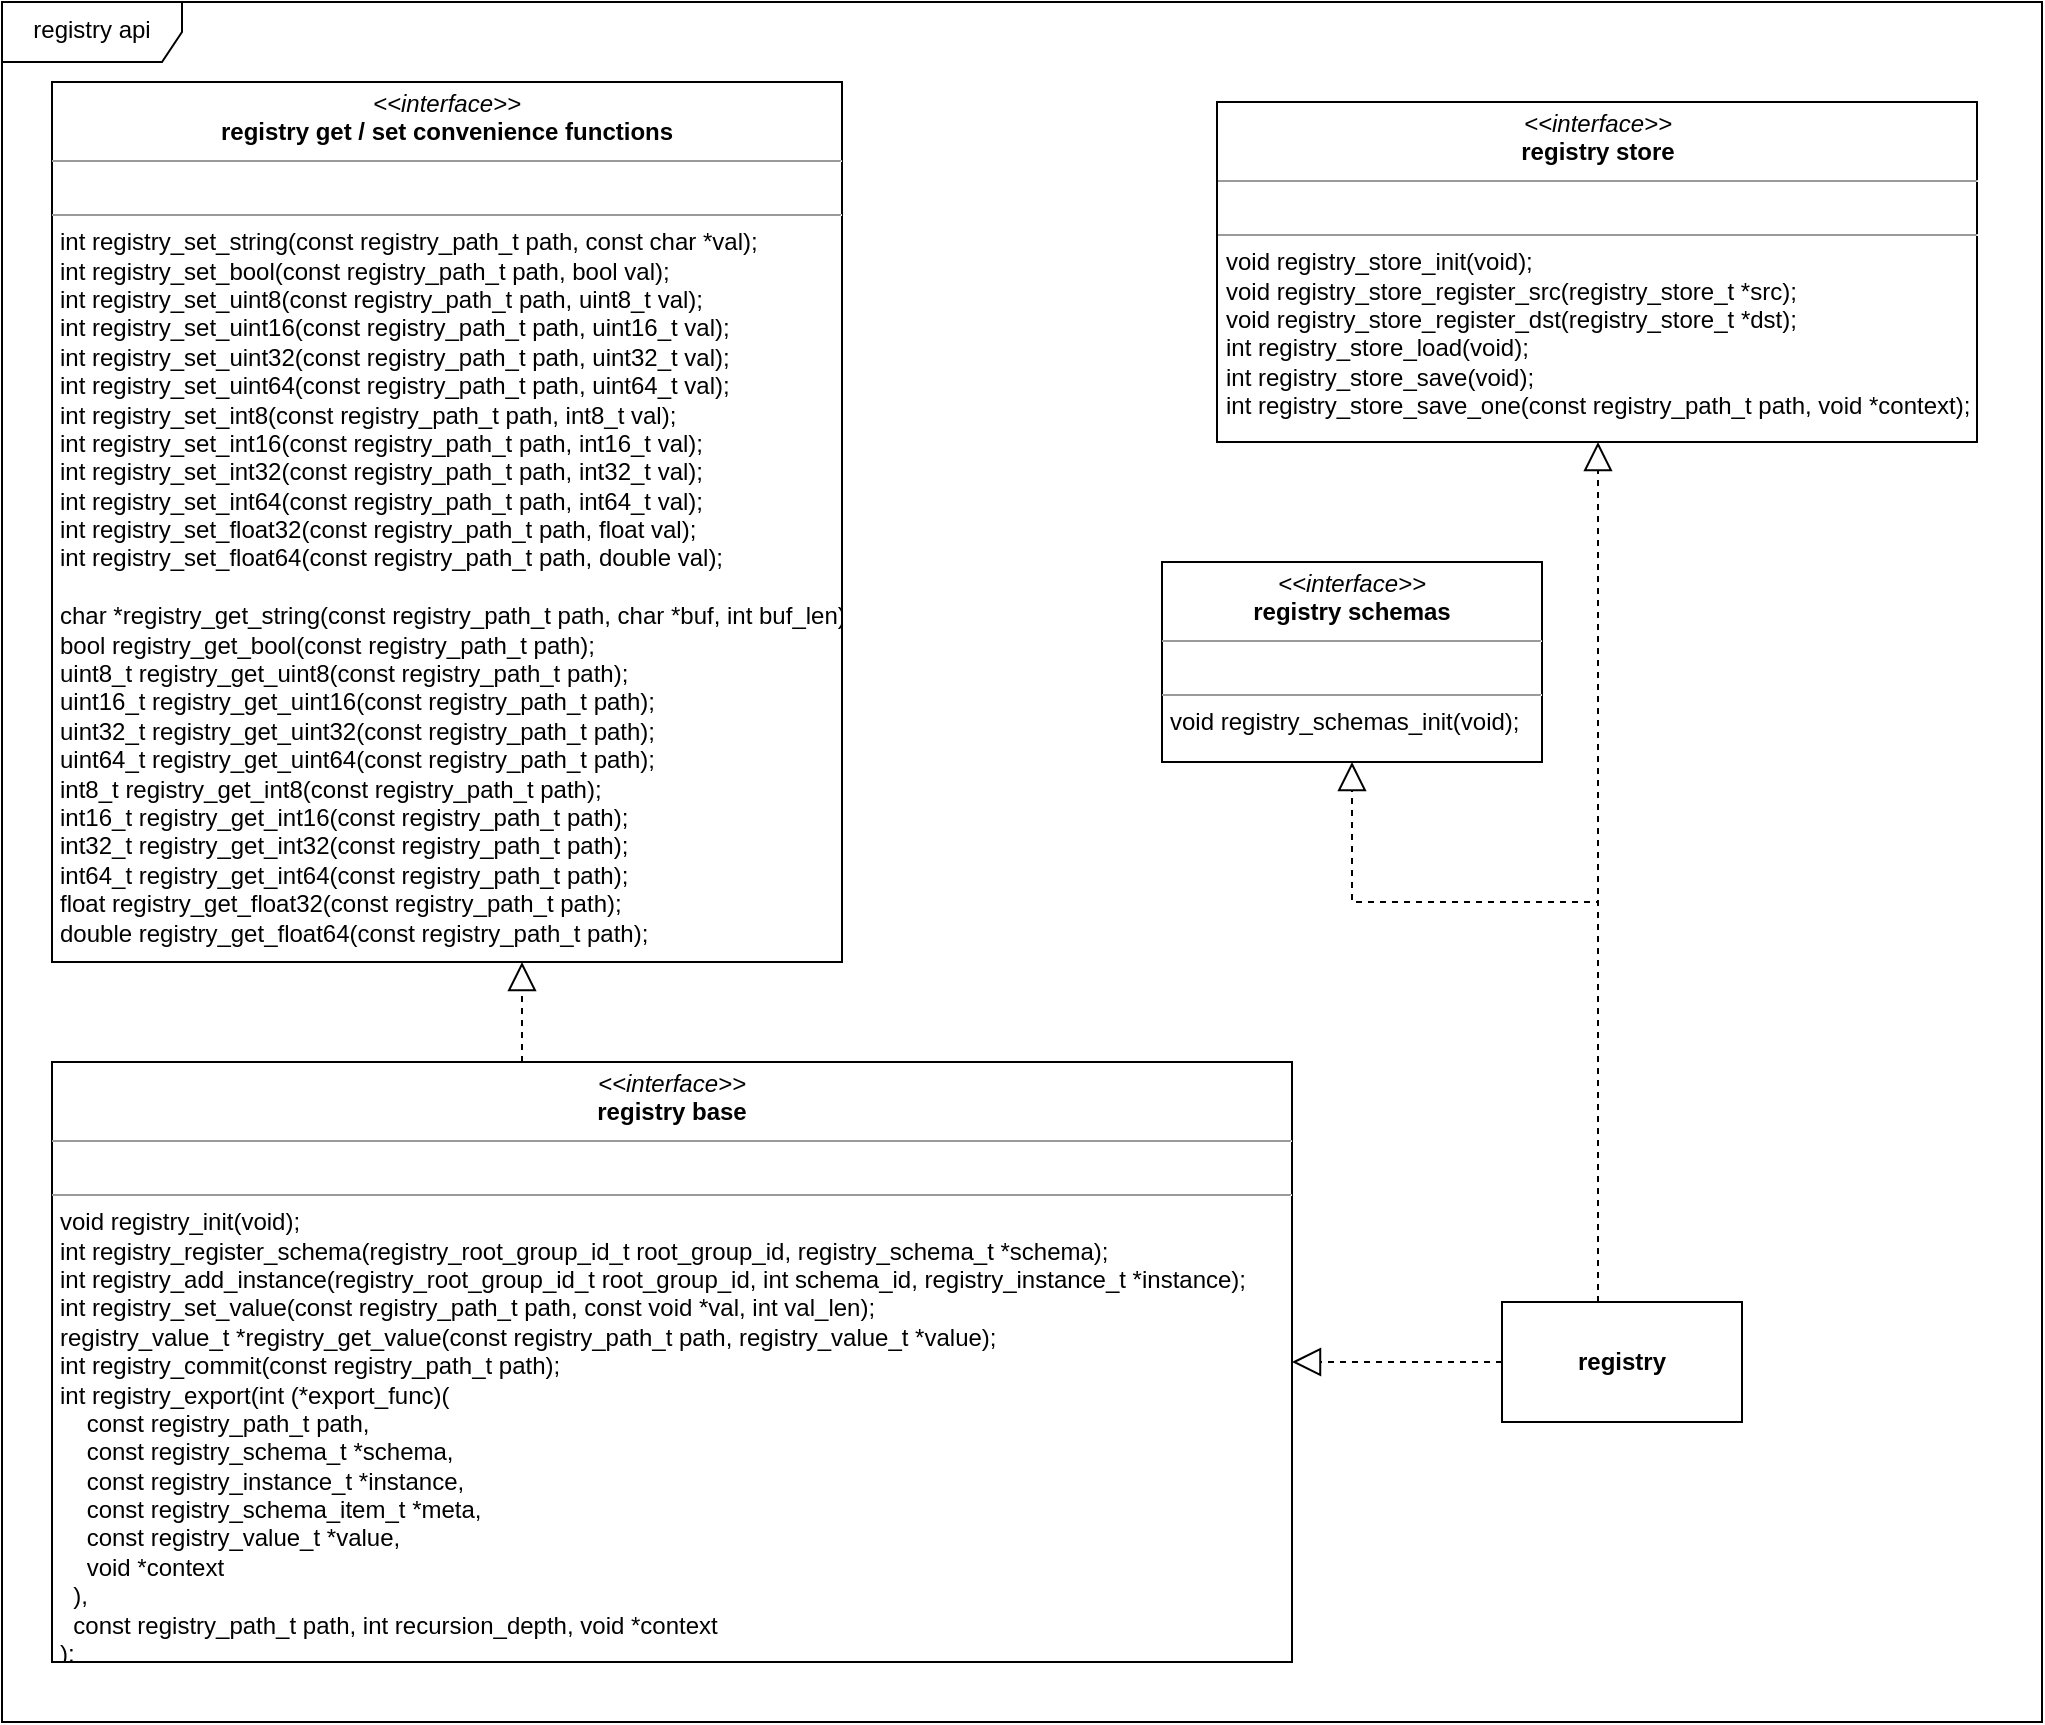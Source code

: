 <mxfile>
    <diagram id="fjN8D4Odn0497USpxgly" name="Page-1">
        <mxGraphModel dx="1300" dy="2030" grid="1" gridSize="10" guides="1" tooltips="1" connect="1" arrows="1" fold="1" page="1" pageScale="1" pageWidth="1169" pageHeight="827" background="#FFFFFF" math="0" shadow="0">
            <root>
                <mxCell id="0"/>
                <mxCell id="1" parent="0"/>
                <mxCell id="161" value="registry api" style="shape=umlFrame;whiteSpace=wrap;html=1;verticalAlign=top;width=90;height=30;swimlaneFillColor=#ffffff;" parent="1" vertex="1">
                    <mxGeometry x="20" y="-800" width="1020" height="860" as="geometry"/>
                </mxCell>
                <mxCell id="113" value="&lt;p style=&quot;margin: 0px ; margin-top: 4px ; text-align: center&quot;&gt;&lt;i&gt;&amp;lt;&amp;lt;interface&amp;gt;&amp;gt;&lt;/i&gt;&lt;br&gt;&lt;b&gt;registry base&lt;/b&gt;&lt;br&gt;&lt;/p&gt;&lt;hr size=&quot;1&quot;&gt;&lt;p style=&quot;margin: 0px ; margin-left: 4px&quot;&gt;&lt;br&gt;&lt;/p&gt;&lt;hr size=&quot;1&quot;&gt;&lt;p style=&quot;margin: 0px ; margin-left: 4px&quot;&gt;void registry_init(void);&lt;/p&gt;&lt;p style=&quot;margin: 0px ; margin-left: 4px&quot;&gt;int registry_register_schema(registry_root_group_id_t root_group_id, registry_schema_t *schema);&lt;/p&gt;&lt;p style=&quot;margin: 0px ; margin-left: 4px&quot;&gt;int registry_add_instance(registry_root_group_id_t root_group_id, int schema_id, registry_instance_t *instance);&lt;/p&gt;&lt;p style=&quot;margin: 0px ; margin-left: 4px&quot;&gt;int registry_set_value(const registry_path_t path, const void *val, int val_len);&lt;/p&gt;&lt;p style=&quot;margin: 0px ; margin-left: 4px&quot;&gt;registry_value_t *registry_get_value(const registry_path_t path, registry_value_t *value);&lt;/p&gt;&lt;p style=&quot;margin: 0px ; margin-left: 4px&quot;&gt;int registry_commit(const registry_path_t path);&lt;/p&gt;&lt;p style=&quot;margin: 0px ; margin-left: 4px&quot;&gt;int registry_export(int (*export_func)(&lt;/p&gt;&lt;p style=&quot;margin: 0px ; margin-left: 4px&quot;&gt;&amp;nbsp; &amp;nbsp; const registry_path_t path,&lt;/p&gt;&lt;p style=&quot;margin: 0px ; margin-left: 4px&quot;&gt;&amp;nbsp; &amp;nbsp; const registry_schema_t *schema,&lt;/p&gt;&lt;p style=&quot;margin: 0px ; margin-left: 4px&quot;&gt;&amp;nbsp; &amp;nbsp; const registry_instance_t *instance,&lt;/p&gt;&lt;p style=&quot;margin: 0px ; margin-left: 4px&quot;&gt;&amp;nbsp; &amp;nbsp; const registry_schema_item_t *meta,&lt;/p&gt;&lt;p style=&quot;margin: 0px ; margin-left: 4px&quot;&gt;&amp;nbsp; &amp;nbsp; const registry_value_t *value,&lt;/p&gt;&lt;p style=&quot;margin: 0px ; margin-left: 4px&quot;&gt;&amp;nbsp; &amp;nbsp; void *context&lt;/p&gt;&lt;p style=&quot;margin: 0px ; margin-left: 4px&quot;&gt;&amp;nbsp; ),&lt;/p&gt;&lt;p style=&quot;margin: 0px ; margin-left: 4px&quot;&gt;&amp;nbsp; const registry_path_t path, int recursion_depth, void *context&lt;/p&gt;&lt;p style=&quot;margin: 0px ; margin-left: 4px&quot;&gt;);&lt;/p&gt;" style="verticalAlign=top;align=left;overflow=fill;fontSize=12;fontFamily=Helvetica;html=1;" parent="1" vertex="1">
                    <mxGeometry x="45" y="-270" width="620" height="300" as="geometry"/>
                </mxCell>
                <mxCell id="117" value="&lt;p style=&quot;margin: 0px ; margin-top: 4px ; text-align: center&quot;&gt;&lt;i&gt;&amp;lt;&amp;lt;interface&amp;gt;&amp;gt;&lt;/i&gt;&lt;br&gt;&lt;b&gt;registry store&lt;/b&gt;&lt;br&gt;&lt;/p&gt;&lt;hr size=&quot;1&quot;&gt;&lt;p style=&quot;margin: 0px ; margin-left: 4px&quot;&gt;&lt;br&gt;&lt;/p&gt;&lt;hr size=&quot;1&quot;&gt;&lt;p style=&quot;margin: 0px ; margin-left: 4px&quot;&gt;void registry_store_init(void);&lt;/p&gt;&lt;p style=&quot;margin: 0px ; margin-left: 4px&quot;&gt;void registry_store_register_src(registry_store_t *src);&lt;/p&gt;&lt;p style=&quot;margin: 0px ; margin-left: 4px&quot;&gt;void registry_store_register_dst(registry_store_t *dst);&lt;/p&gt;&lt;p style=&quot;margin: 0px ; margin-left: 4px&quot;&gt;int registry_store_load(void);&lt;/p&gt;&lt;p style=&quot;margin: 0px ; margin-left: 4px&quot;&gt;int registry_store_save(void);&lt;/p&gt;&lt;p style=&quot;margin: 0px ; margin-left: 4px&quot;&gt;int registry_store_save_one(const registry_path_t path, void *context);&lt;/p&gt;" style="verticalAlign=top;align=left;overflow=fill;fontSize=12;fontFamily=Helvetica;html=1;" parent="1" vertex="1">
                    <mxGeometry x="627.5" y="-750" width="380" height="170" as="geometry"/>
                </mxCell>
                <mxCell id="162" value="&lt;b&gt;registry&lt;/b&gt;" style="rounded=0;whiteSpace=wrap;html=1;" parent="1" vertex="1">
                    <mxGeometry x="770" y="-150" width="120" height="60" as="geometry"/>
                </mxCell>
                <mxCell id="163" value="" style="endArrow=block;dashed=1;endFill=0;endSize=12;html=1;edgeStyle=orthogonalEdgeStyle;rounded=0;" parent="1" source="162" target="113" edge="1">
                    <mxGeometry width="160" relative="1" as="geometry">
                        <mxPoint x="480" y="-400" as="sourcePoint"/>
                        <mxPoint x="730" y="-89.909" as="targetPoint"/>
                    </mxGeometry>
                </mxCell>
                <mxCell id="164" value="" style="endArrow=block;dashed=1;endFill=0;endSize=12;html=1;edgeStyle=orthogonalEdgeStyle;rounded=0;" parent="1" source="162" target="117" edge="1">
                    <mxGeometry width="160" relative="1" as="geometry">
                        <mxPoint x="580" y="-340" as="sourcePoint"/>
                        <mxPoint x="405" y="-520" as="targetPoint"/>
                        <Array as="points">
                            <mxPoint x="818" y="-280"/>
                            <mxPoint x="818" y="-280"/>
                        </Array>
                    </mxGeometry>
                </mxCell>
                <mxCell id="165" value="&lt;p style=&quot;margin: 0px ; margin-top: 4px ; text-align: center&quot;&gt;&lt;i&gt;&amp;lt;&amp;lt;interface&amp;gt;&amp;gt;&lt;/i&gt;&lt;br&gt;&lt;b&gt;registry get / set convenience functions&lt;/b&gt;&lt;br&gt;&lt;/p&gt;&lt;hr size=&quot;1&quot;&gt;&lt;p style=&quot;margin: 0px ; margin-left: 4px&quot;&gt;&lt;br&gt;&lt;/p&gt;&lt;hr size=&quot;1&quot;&gt;&lt;p style=&quot;margin: 0px 0px 0px 4px&quot;&gt;&lt;span&gt;int registry_set_string(const registry_path_t path, const char *val);&lt;/span&gt;&lt;br&gt;&lt;/p&gt;&lt;p style=&quot;margin: 0px 0px 0px 4px&quot;&gt;int registry_set_bool(const registry_path_t path, bool val);&lt;/p&gt;&lt;p style=&quot;margin: 0px 0px 0px 4px&quot;&gt;int registry_set_uint8(const registry_path_t path, uint8_t val);&lt;/p&gt;&lt;p style=&quot;margin: 0px 0px 0px 4px&quot;&gt;int registry_set_uint16(const registry_path_t path, uint16_t val);&lt;/p&gt;&lt;p style=&quot;margin: 0px 0px 0px 4px&quot;&gt;int registry_set_uint32(const registry_path_t path, uint32_t val);&lt;/p&gt;&lt;p style=&quot;margin: 0px 0px 0px 4px&quot;&gt;int registry_set_uint64(const registry_path_t path, uint64_t val);&lt;/p&gt;&lt;p style=&quot;margin: 0px 0px 0px 4px&quot;&gt;int registry_set_int8(const registry_path_t path, int8_t val);&lt;/p&gt;&lt;p style=&quot;margin: 0px 0px 0px 4px&quot;&gt;int registry_set_int16(const registry_path_t path, int16_t val);&lt;/p&gt;&lt;p style=&quot;margin: 0px 0px 0px 4px&quot;&gt;int registry_set_int32(const registry_path_t path, int32_t val);&lt;/p&gt;&lt;p style=&quot;margin: 0px 0px 0px 4px&quot;&gt;int registry_set_int64(const registry_path_t path, int64_t val);&lt;/p&gt;&lt;p style=&quot;margin: 0px 0px 0px 4px&quot;&gt;int registry_set_float32(const registry_path_t path, float val);&lt;/p&gt;&lt;p style=&quot;margin: 0px 0px 0px 4px&quot;&gt;int registry_set_float64(const registry_path_t path, double val);&lt;/p&gt;&lt;p style=&quot;margin: 0px 0px 0px 4px&quot;&gt;&lt;br&gt;&lt;/p&gt;&lt;p style=&quot;margin: 0px ; margin-left: 4px&quot;&gt;char *registry_get_string(const registry_path_t path, char *buf, int buf_len);&lt;/p&gt;&lt;p style=&quot;margin: 0px ; margin-left: 4px&quot;&gt;bool registry_get_bool(const registry_path_t path);&lt;/p&gt;&lt;p style=&quot;margin: 0px ; margin-left: 4px&quot;&gt;uint8_t registry_get_uint8(const registry_path_t path);&lt;/p&gt;&lt;p style=&quot;margin: 0px ; margin-left: 4px&quot;&gt;uint16_t registry_get_uint16(const registry_path_t path);&lt;/p&gt;&lt;p style=&quot;margin: 0px ; margin-left: 4px&quot;&gt;uint32_t registry_get_uint32(const registry_path_t path);&lt;/p&gt;&lt;p style=&quot;margin: 0px ; margin-left: 4px&quot;&gt;uint64_t registry_get_uint64(const registry_path_t path);&lt;/p&gt;&lt;p style=&quot;margin: 0px ; margin-left: 4px&quot;&gt;int8_t registry_get_int8(const registry_path_t path);&lt;/p&gt;&lt;p style=&quot;margin: 0px ; margin-left: 4px&quot;&gt;int16_t registry_get_int16(const registry_path_t path);&lt;/p&gt;&lt;p style=&quot;margin: 0px ; margin-left: 4px&quot;&gt;int32_t registry_get_int32(const registry_path_t path);&lt;/p&gt;&lt;p style=&quot;margin: 0px ; margin-left: 4px&quot;&gt;int64_t registry_get_int64(const registry_path_t path);&lt;/p&gt;&lt;p style=&quot;margin: 0px ; margin-left: 4px&quot;&gt;float registry_get_float32(const registry_path_t path);&lt;/p&gt;&lt;p style=&quot;margin: 0px ; margin-left: 4px&quot;&gt;double registry_get_float64(const registry_path_t path);&lt;/p&gt;" style="verticalAlign=top;align=left;overflow=fill;fontSize=12;fontFamily=Helvetica;html=1;" parent="1" vertex="1">
                    <mxGeometry x="45" y="-760" width="395" height="440" as="geometry"/>
                </mxCell>
                <mxCell id="166" value="" style="endArrow=block;dashed=1;endFill=0;endSize=12;html=1;edgeStyle=orthogonalEdgeStyle;rounded=0;" parent="1" source="113" target="165" edge="1">
                    <mxGeometry width="160" relative="1" as="geometry">
                        <mxPoint x="760.0" y="-155" as="sourcePoint"/>
                        <mxPoint x="560" y="-155" as="targetPoint"/>
                        <Array as="points">
                            <mxPoint x="280" y="-290"/>
                            <mxPoint x="280" y="-290"/>
                        </Array>
                    </mxGeometry>
                </mxCell>
                <mxCell id="167" value="&lt;p style=&quot;margin: 0px ; margin-top: 4px ; text-align: center&quot;&gt;&lt;i&gt;&amp;lt;&amp;lt;interface&amp;gt;&amp;gt;&lt;/i&gt;&lt;br&gt;&lt;b&gt;registry schemas&lt;/b&gt;&lt;br&gt;&lt;/p&gt;&lt;hr size=&quot;1&quot;&gt;&lt;p style=&quot;margin: 0px ; margin-left: 4px&quot;&gt;&lt;br&gt;&lt;/p&gt;&lt;hr size=&quot;1&quot;&gt;&lt;p style=&quot;margin: 0px ; margin-left: 4px&quot;&gt;void registry_schemas_init(void);&lt;/p&gt;" style="verticalAlign=top;align=left;overflow=fill;fontSize=12;fontFamily=Helvetica;html=1;" parent="1" vertex="1">
                    <mxGeometry x="600" y="-520" width="190" height="100" as="geometry"/>
                </mxCell>
                <mxCell id="168" value="" style="endArrow=block;dashed=1;endFill=0;endSize=12;html=1;edgeStyle=orthogonalEdgeStyle;rounded=0;" parent="1" source="162" target="167" edge="1">
                    <mxGeometry width="160" relative="1" as="geometry">
                        <mxPoint x="827.5" y="-180" as="sourcePoint"/>
                        <mxPoint x="827.5" y="-570" as="targetPoint"/>
                        <Array as="points">
                            <mxPoint x="818" y="-350"/>
                            <mxPoint x="695" y="-350"/>
                        </Array>
                    </mxGeometry>
                </mxCell>
            </root>
        </mxGraphModel>
    </diagram>
</mxfile>
